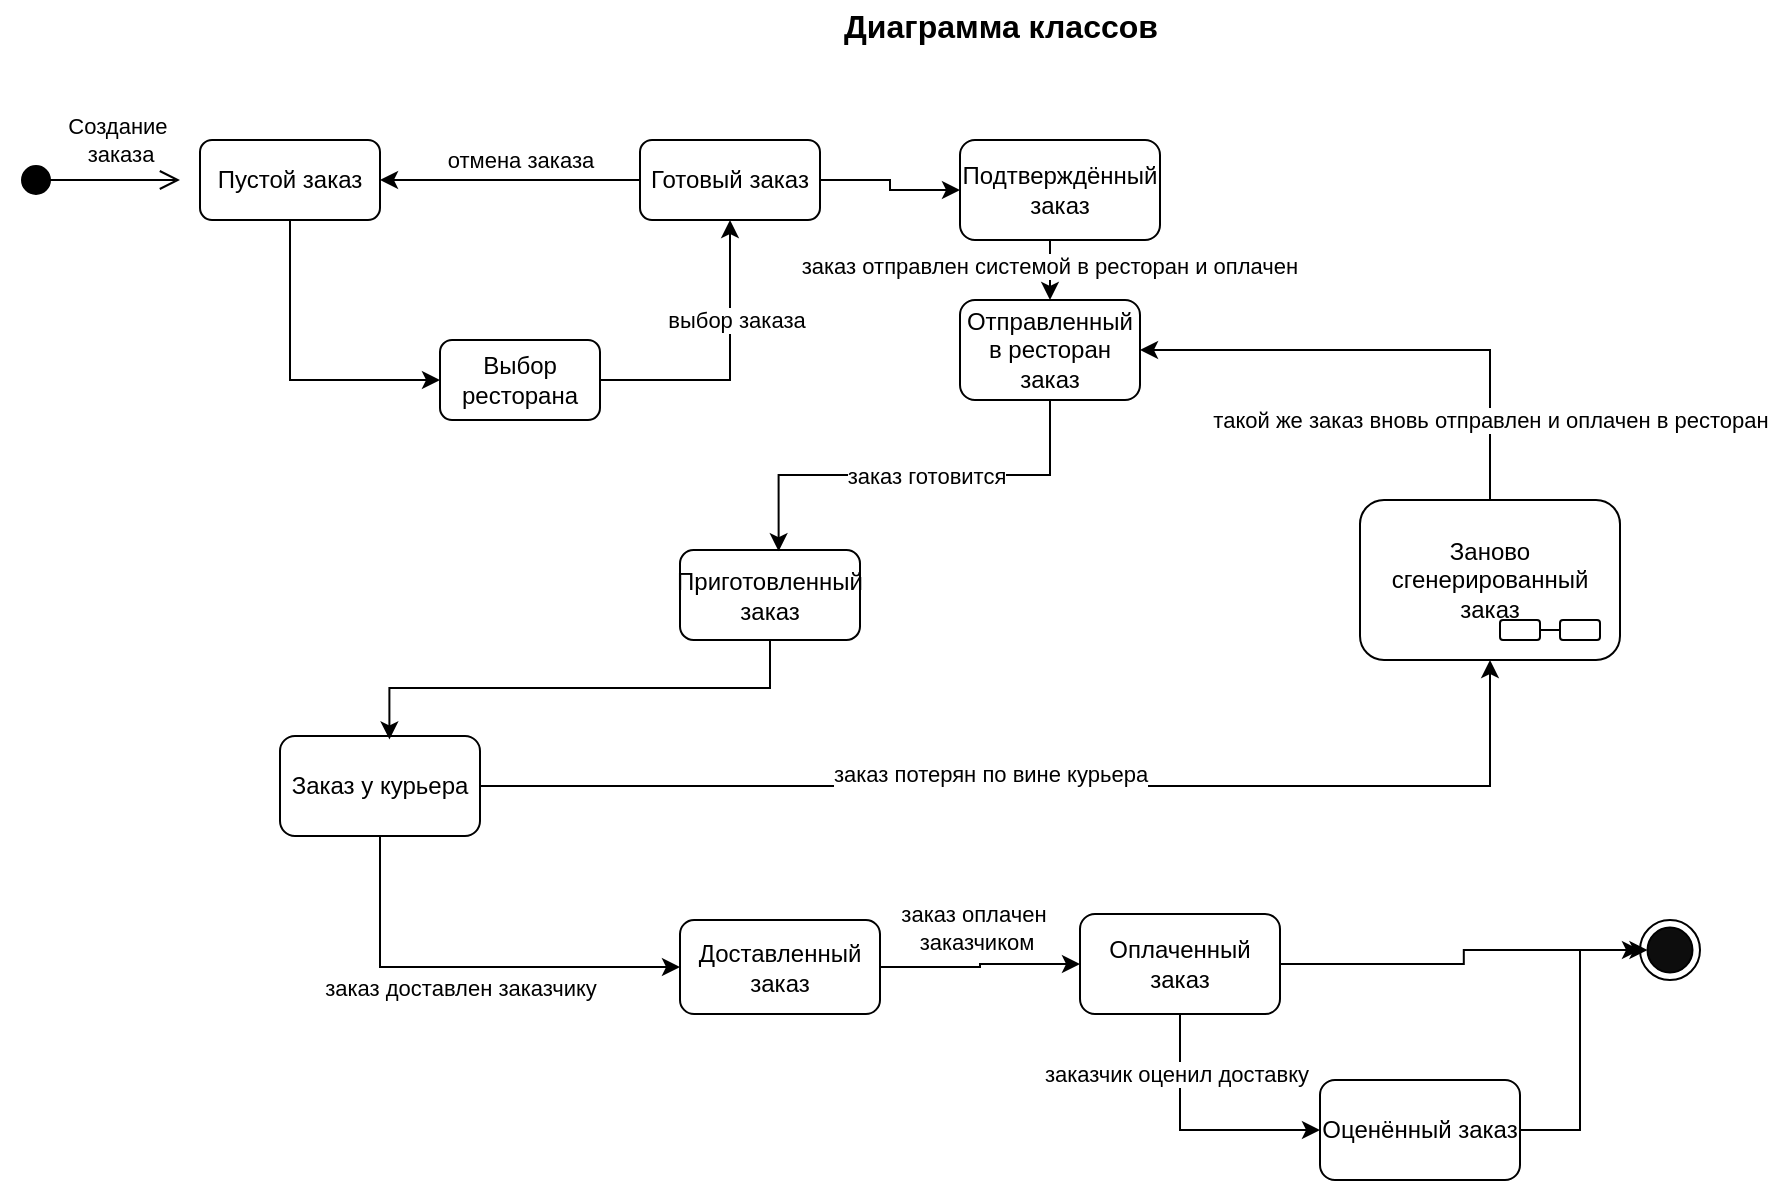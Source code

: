 <mxfile version="24.5.1" type="device">
  <diagram name="Page-1" id="e7e014a7-5840-1c2e-5031-d8a46d1fe8dd">
    <mxGraphModel dx="1272" dy="869" grid="1" gridSize="10" guides="1" tooltips="1" connect="1" arrows="1" fold="1" page="1" pageScale="1" pageWidth="1169" pageHeight="826" background="none" math="0" shadow="0">
      <root>
        <mxCell id="0" />
        <mxCell id="1" parent="0" />
        <mxCell id="NAFzHvzBYw-k1l3KXW49-41" value="&lt;font style=&quot;font-size: 16px;&quot;&gt;Диаграмма классов&lt;/font&gt;" style="text;align=center;fontStyle=1;verticalAlign=middle;spacingLeft=3;spacingRight=3;strokeColor=none;rotatable=0;points=[[0,0.5],[1,0.5]];portConstraint=eastwest;html=1;" vertex="1" parent="1">
          <mxGeometry x="520" y="20" width="80" height="26" as="geometry" />
        </mxCell>
        <mxCell id="NAFzHvzBYw-k1l3KXW49-43" value="" style="html=1;verticalAlign=bottom;startArrow=circle;startFill=1;endArrow=open;startSize=6;endSize=8;curved=0;rounded=0;" edge="1" parent="1">
          <mxGeometry width="80" relative="1" as="geometry">
            <mxPoint x="70" y="110" as="sourcePoint" />
            <mxPoint x="150" y="110" as="targetPoint" />
          </mxGeometry>
        </mxCell>
        <mxCell id="NAFzHvzBYw-k1l3KXW49-74" value="Создание&amp;nbsp;&lt;div&gt;заказа&lt;/div&gt;" style="edgeLabel;html=1;align=center;verticalAlign=middle;resizable=0;points=[];" vertex="1" connectable="0" parent="NAFzHvzBYw-k1l3KXW49-43">
          <mxGeometry x="0.073" y="-1" relative="1" as="geometry">
            <mxPoint x="7" y="-21" as="offset" />
          </mxGeometry>
        </mxCell>
        <mxCell id="NAFzHvzBYw-k1l3KXW49-44" value="" style="ellipse;whiteSpace=wrap;html=1;aspect=fixed;" vertex="1" parent="1">
          <mxGeometry x="880" y="480" width="30" height="30" as="geometry" />
        </mxCell>
        <mxCell id="NAFzHvzBYw-k1l3KXW49-45" value="" style="ellipse;whiteSpace=wrap;html=1;aspect=fixed;fillColor=#0D0D0D;" vertex="1" parent="1">
          <mxGeometry x="883.75" y="483.75" width="22.5" height="22.5" as="geometry" />
        </mxCell>
        <mxCell id="NAFzHvzBYw-k1l3KXW49-57" style="edgeStyle=orthogonalEdgeStyle;rounded=0;orthogonalLoop=1;jettySize=auto;html=1;exitX=0.5;exitY=1;exitDx=0;exitDy=0;entryX=0;entryY=0.5;entryDx=0;entryDy=0;" edge="1" parent="1" source="NAFzHvzBYw-k1l3KXW49-46" target="NAFzHvzBYw-k1l3KXW49-47">
          <mxGeometry relative="1" as="geometry" />
        </mxCell>
        <mxCell id="NAFzHvzBYw-k1l3KXW49-46" value="Пустой заказ" style="rounded=1;whiteSpace=wrap;html=1;" vertex="1" parent="1">
          <mxGeometry x="160" y="90" width="90" height="40" as="geometry" />
        </mxCell>
        <mxCell id="NAFzHvzBYw-k1l3KXW49-58" style="edgeStyle=orthogonalEdgeStyle;rounded=0;orthogonalLoop=1;jettySize=auto;html=1;exitX=1;exitY=0.5;exitDx=0;exitDy=0;entryX=0.5;entryY=1;entryDx=0;entryDy=0;" edge="1" parent="1" source="NAFzHvzBYw-k1l3KXW49-47" target="NAFzHvzBYw-k1l3KXW49-48">
          <mxGeometry relative="1" as="geometry" />
        </mxCell>
        <mxCell id="NAFzHvzBYw-k1l3KXW49-78" value="выбор заказа" style="edgeLabel;html=1;align=center;verticalAlign=middle;resizable=0;points=[];" vertex="1" connectable="0" parent="NAFzHvzBYw-k1l3KXW49-58">
          <mxGeometry x="0.311" y="-3" relative="1" as="geometry">
            <mxPoint as="offset" />
          </mxGeometry>
        </mxCell>
        <mxCell id="NAFzHvzBYw-k1l3KXW49-47" value="Выбор ресторана" style="rounded=1;whiteSpace=wrap;html=1;" vertex="1" parent="1">
          <mxGeometry x="280" y="190" width="80" height="40" as="geometry" />
        </mxCell>
        <mxCell id="NAFzHvzBYw-k1l3KXW49-59" style="edgeStyle=orthogonalEdgeStyle;rounded=0;orthogonalLoop=1;jettySize=auto;html=1;exitX=0;exitY=0.5;exitDx=0;exitDy=0;entryX=1;entryY=0.5;entryDx=0;entryDy=0;" edge="1" parent="1" source="NAFzHvzBYw-k1l3KXW49-48" target="NAFzHvzBYw-k1l3KXW49-46">
          <mxGeometry relative="1" as="geometry" />
        </mxCell>
        <mxCell id="NAFzHvzBYw-k1l3KXW49-75" value="отмена заказа" style="edgeLabel;html=1;align=center;verticalAlign=middle;resizable=0;points=[];" vertex="1" connectable="0" parent="NAFzHvzBYw-k1l3KXW49-59">
          <mxGeometry x="0.047" y="-1" relative="1" as="geometry">
            <mxPoint x="8" y="-9" as="offset" />
          </mxGeometry>
        </mxCell>
        <mxCell id="NAFzHvzBYw-k1l3KXW49-60" style="edgeStyle=orthogonalEdgeStyle;rounded=0;orthogonalLoop=1;jettySize=auto;html=1;exitX=1;exitY=0.5;exitDx=0;exitDy=0;entryX=0;entryY=0.5;entryDx=0;entryDy=0;" edge="1" parent="1" source="NAFzHvzBYw-k1l3KXW49-48" target="NAFzHvzBYw-k1l3KXW49-49">
          <mxGeometry relative="1" as="geometry" />
        </mxCell>
        <mxCell id="NAFzHvzBYw-k1l3KXW49-48" value="Готовый заказ" style="rounded=1;whiteSpace=wrap;html=1;" vertex="1" parent="1">
          <mxGeometry x="380" y="90" width="90" height="40" as="geometry" />
        </mxCell>
        <mxCell id="NAFzHvzBYw-k1l3KXW49-61" style="edgeStyle=orthogonalEdgeStyle;rounded=0;orthogonalLoop=1;jettySize=auto;html=1;exitX=0.5;exitY=1;exitDx=0;exitDy=0;entryX=0.5;entryY=0;entryDx=0;entryDy=0;" edge="1" parent="1" source="NAFzHvzBYw-k1l3KXW49-49" target="NAFzHvzBYw-k1l3KXW49-50">
          <mxGeometry relative="1" as="geometry" />
        </mxCell>
        <mxCell id="NAFzHvzBYw-k1l3KXW49-80" value="заказ отправлен системой в ресторан и оплачен&amp;nbsp;" style="edgeLabel;html=1;align=center;verticalAlign=middle;resizable=0;points=[];" vertex="1" connectable="0" parent="NAFzHvzBYw-k1l3KXW49-61">
          <mxGeometry x="-0.011" y="1" relative="1" as="geometry">
            <mxPoint as="offset" />
          </mxGeometry>
        </mxCell>
        <mxCell id="NAFzHvzBYw-k1l3KXW49-49" value="Подтверждённый заказ" style="rounded=1;whiteSpace=wrap;html=1;" vertex="1" parent="1">
          <mxGeometry x="540" y="90" width="100" height="50" as="geometry" />
        </mxCell>
        <mxCell id="NAFzHvzBYw-k1l3KXW49-50" value="Отправленный в ресторан заказ" style="rounded=1;whiteSpace=wrap;html=1;" vertex="1" parent="1">
          <mxGeometry x="540" y="170" width="90" height="50" as="geometry" />
        </mxCell>
        <mxCell id="NAFzHvzBYw-k1l3KXW49-51" value="Приготовленный заказ" style="rounded=1;whiteSpace=wrap;html=1;" vertex="1" parent="1">
          <mxGeometry x="400" y="295" width="90" height="45" as="geometry" />
        </mxCell>
        <mxCell id="NAFzHvzBYw-k1l3KXW49-64" style="edgeStyle=orthogonalEdgeStyle;rounded=0;orthogonalLoop=1;jettySize=auto;html=1;exitX=1;exitY=0.5;exitDx=0;exitDy=0;entryX=0.5;entryY=1;entryDx=0;entryDy=0;" edge="1" parent="1" source="NAFzHvzBYw-k1l3KXW49-52" target="NAFzHvzBYw-k1l3KXW49-53">
          <mxGeometry relative="1" as="geometry" />
        </mxCell>
        <mxCell id="NAFzHvzBYw-k1l3KXW49-83" value="заказ потерян по вине курьера" style="edgeLabel;html=1;align=center;verticalAlign=middle;resizable=0;points=[];" vertex="1" connectable="0" parent="NAFzHvzBYw-k1l3KXW49-64">
          <mxGeometry x="-0.102" y="6" relative="1" as="geometry">
            <mxPoint as="offset" />
          </mxGeometry>
        </mxCell>
        <mxCell id="NAFzHvzBYw-k1l3KXW49-69" style="edgeStyle=orthogonalEdgeStyle;rounded=0;orthogonalLoop=1;jettySize=auto;html=1;exitX=0.5;exitY=1;exitDx=0;exitDy=0;entryX=0;entryY=0.5;entryDx=0;entryDy=0;" edge="1" parent="1" source="NAFzHvzBYw-k1l3KXW49-52" target="NAFzHvzBYw-k1l3KXW49-54">
          <mxGeometry relative="1" as="geometry" />
        </mxCell>
        <mxCell id="NAFzHvzBYw-k1l3KXW49-85" value="заказ доставлен заказчику&lt;div&gt;&lt;br&gt;&lt;/div&gt;" style="edgeLabel;html=1;align=center;verticalAlign=middle;resizable=0;points=[];" vertex="1" connectable="0" parent="NAFzHvzBYw-k1l3KXW49-69">
          <mxGeometry x="-0.168" y="1" relative="1" as="geometry">
            <mxPoint x="16" y="18" as="offset" />
          </mxGeometry>
        </mxCell>
        <mxCell id="NAFzHvzBYw-k1l3KXW49-52" value="Заказ у курьера" style="rounded=1;whiteSpace=wrap;html=1;" vertex="1" parent="1">
          <mxGeometry x="200" y="388" width="100" height="50" as="geometry" />
        </mxCell>
        <mxCell id="NAFzHvzBYw-k1l3KXW49-68" style="edgeStyle=orthogonalEdgeStyle;rounded=0;orthogonalLoop=1;jettySize=auto;html=1;exitX=0.5;exitY=0;exitDx=0;exitDy=0;entryX=1;entryY=0.5;entryDx=0;entryDy=0;" edge="1" parent="1" source="NAFzHvzBYw-k1l3KXW49-53" target="NAFzHvzBYw-k1l3KXW49-50">
          <mxGeometry relative="1" as="geometry" />
        </mxCell>
        <mxCell id="NAFzHvzBYw-k1l3KXW49-84" value="такой же заказ вновь отправлен и оплачен в ресторан" style="edgeLabel;html=1;align=center;verticalAlign=middle;resizable=0;points=[];" vertex="1" connectable="0" parent="NAFzHvzBYw-k1l3KXW49-68">
          <mxGeometry x="-0.047" y="-1" relative="1" as="geometry">
            <mxPoint x="44" y="36" as="offset" />
          </mxGeometry>
        </mxCell>
        <mxCell id="NAFzHvzBYw-k1l3KXW49-53" value="Заново сгенерированный заказ" style="rounded=1;whiteSpace=wrap;html=1;" vertex="1" parent="1">
          <mxGeometry x="740" y="270" width="130" height="80" as="geometry" />
        </mxCell>
        <mxCell id="NAFzHvzBYw-k1l3KXW49-70" style="edgeStyle=orthogonalEdgeStyle;rounded=0;orthogonalLoop=1;jettySize=auto;html=1;exitX=1;exitY=0.5;exitDx=0;exitDy=0;entryX=0;entryY=0.5;entryDx=0;entryDy=0;" edge="1" parent="1" source="NAFzHvzBYw-k1l3KXW49-54" target="NAFzHvzBYw-k1l3KXW49-55">
          <mxGeometry relative="1" as="geometry" />
        </mxCell>
        <mxCell id="NAFzHvzBYw-k1l3KXW49-87" value="заказ оплачен&amp;nbsp;&lt;div&gt;заказчиком&lt;/div&gt;" style="edgeLabel;html=1;align=center;verticalAlign=middle;resizable=0;points=[];" vertex="1" connectable="0" parent="NAFzHvzBYw-k1l3KXW49-70">
          <mxGeometry x="0.015" y="4" relative="1" as="geometry">
            <mxPoint x="-2" y="-14" as="offset" />
          </mxGeometry>
        </mxCell>
        <mxCell id="NAFzHvzBYw-k1l3KXW49-54" value="Доставленный заказ" style="rounded=1;whiteSpace=wrap;html=1;" vertex="1" parent="1">
          <mxGeometry x="400" y="480" width="100" height="47" as="geometry" />
        </mxCell>
        <mxCell id="NAFzHvzBYw-k1l3KXW49-71" style="edgeStyle=orthogonalEdgeStyle;rounded=0;orthogonalLoop=1;jettySize=auto;html=1;exitX=0.5;exitY=1;exitDx=0;exitDy=0;entryX=0;entryY=0.5;entryDx=0;entryDy=0;" edge="1" parent="1" source="NAFzHvzBYw-k1l3KXW49-55" target="NAFzHvzBYw-k1l3KXW49-56">
          <mxGeometry relative="1" as="geometry" />
        </mxCell>
        <mxCell id="NAFzHvzBYw-k1l3KXW49-86" value="заказчик оценил доставку" style="edgeLabel;html=1;align=center;verticalAlign=middle;resizable=0;points=[];" vertex="1" connectable="0" parent="NAFzHvzBYw-k1l3KXW49-71">
          <mxGeometry x="-0.53" y="-2" relative="1" as="geometry">
            <mxPoint as="offset" />
          </mxGeometry>
        </mxCell>
        <mxCell id="NAFzHvzBYw-k1l3KXW49-72" style="edgeStyle=orthogonalEdgeStyle;rounded=0;orthogonalLoop=1;jettySize=auto;html=1;exitX=1;exitY=0.5;exitDx=0;exitDy=0;entryX=0;entryY=0.5;entryDx=0;entryDy=0;" edge="1" parent="1" source="NAFzHvzBYw-k1l3KXW49-55" target="NAFzHvzBYw-k1l3KXW49-45">
          <mxGeometry relative="1" as="geometry" />
        </mxCell>
        <mxCell id="NAFzHvzBYw-k1l3KXW49-55" value="Оплаченный заказ" style="rounded=1;whiteSpace=wrap;html=1;" vertex="1" parent="1">
          <mxGeometry x="600" y="477" width="100" height="50" as="geometry" />
        </mxCell>
        <mxCell id="NAFzHvzBYw-k1l3KXW49-73" style="edgeStyle=orthogonalEdgeStyle;rounded=0;orthogonalLoop=1;jettySize=auto;html=1;exitX=1;exitY=0.5;exitDx=0;exitDy=0;entryX=0;entryY=0.5;entryDx=0;entryDy=0;" edge="1" parent="1" source="NAFzHvzBYw-k1l3KXW49-56" target="NAFzHvzBYw-k1l3KXW49-44">
          <mxGeometry relative="1" as="geometry" />
        </mxCell>
        <mxCell id="NAFzHvzBYw-k1l3KXW49-56" value="Оценённый заказ" style="rounded=1;whiteSpace=wrap;html=1;" vertex="1" parent="1">
          <mxGeometry x="720" y="560" width="100" height="50" as="geometry" />
        </mxCell>
        <mxCell id="NAFzHvzBYw-k1l3KXW49-62" style="edgeStyle=orthogonalEdgeStyle;rounded=0;orthogonalLoop=1;jettySize=auto;html=1;exitX=0.5;exitY=1;exitDx=0;exitDy=0;entryX=0.548;entryY=0.013;entryDx=0;entryDy=0;entryPerimeter=0;" edge="1" parent="1" source="NAFzHvzBYw-k1l3KXW49-50" target="NAFzHvzBYw-k1l3KXW49-51">
          <mxGeometry relative="1" as="geometry" />
        </mxCell>
        <mxCell id="NAFzHvzBYw-k1l3KXW49-81" value="заказ готовится" style="edgeLabel;html=1;align=center;verticalAlign=middle;resizable=0;points=[];" vertex="1" connectable="0" parent="NAFzHvzBYw-k1l3KXW49-62">
          <mxGeometry x="-0.056" relative="1" as="geometry">
            <mxPoint as="offset" />
          </mxGeometry>
        </mxCell>
        <mxCell id="NAFzHvzBYw-k1l3KXW49-63" style="edgeStyle=orthogonalEdgeStyle;rounded=0;orthogonalLoop=1;jettySize=auto;html=1;exitX=0.5;exitY=1;exitDx=0;exitDy=0;entryX=0.547;entryY=0.034;entryDx=0;entryDy=0;entryPerimeter=0;" edge="1" parent="1" source="NAFzHvzBYw-k1l3KXW49-51" target="NAFzHvzBYw-k1l3KXW49-52">
          <mxGeometry relative="1" as="geometry" />
        </mxCell>
        <mxCell id="NAFzHvzBYw-k1l3KXW49-67" style="edgeStyle=orthogonalEdgeStyle;rounded=0;orthogonalLoop=1;jettySize=auto;html=1;exitX=1;exitY=0.5;exitDx=0;exitDy=0;entryX=0;entryY=0.5;entryDx=0;entryDy=0;endArrow=none;endFill=0;" edge="1" parent="1" source="NAFzHvzBYw-k1l3KXW49-65" target="NAFzHvzBYw-k1l3KXW49-66">
          <mxGeometry relative="1" as="geometry" />
        </mxCell>
        <mxCell id="NAFzHvzBYw-k1l3KXW49-65" value="" style="rounded=1;whiteSpace=wrap;html=1;" vertex="1" parent="1">
          <mxGeometry x="810" y="330" width="20" height="10" as="geometry" />
        </mxCell>
        <mxCell id="NAFzHvzBYw-k1l3KXW49-66" value="" style="rounded=1;whiteSpace=wrap;html=1;" vertex="1" parent="1">
          <mxGeometry x="840" y="330" width="20" height="10" as="geometry" />
        </mxCell>
      </root>
    </mxGraphModel>
  </diagram>
</mxfile>

